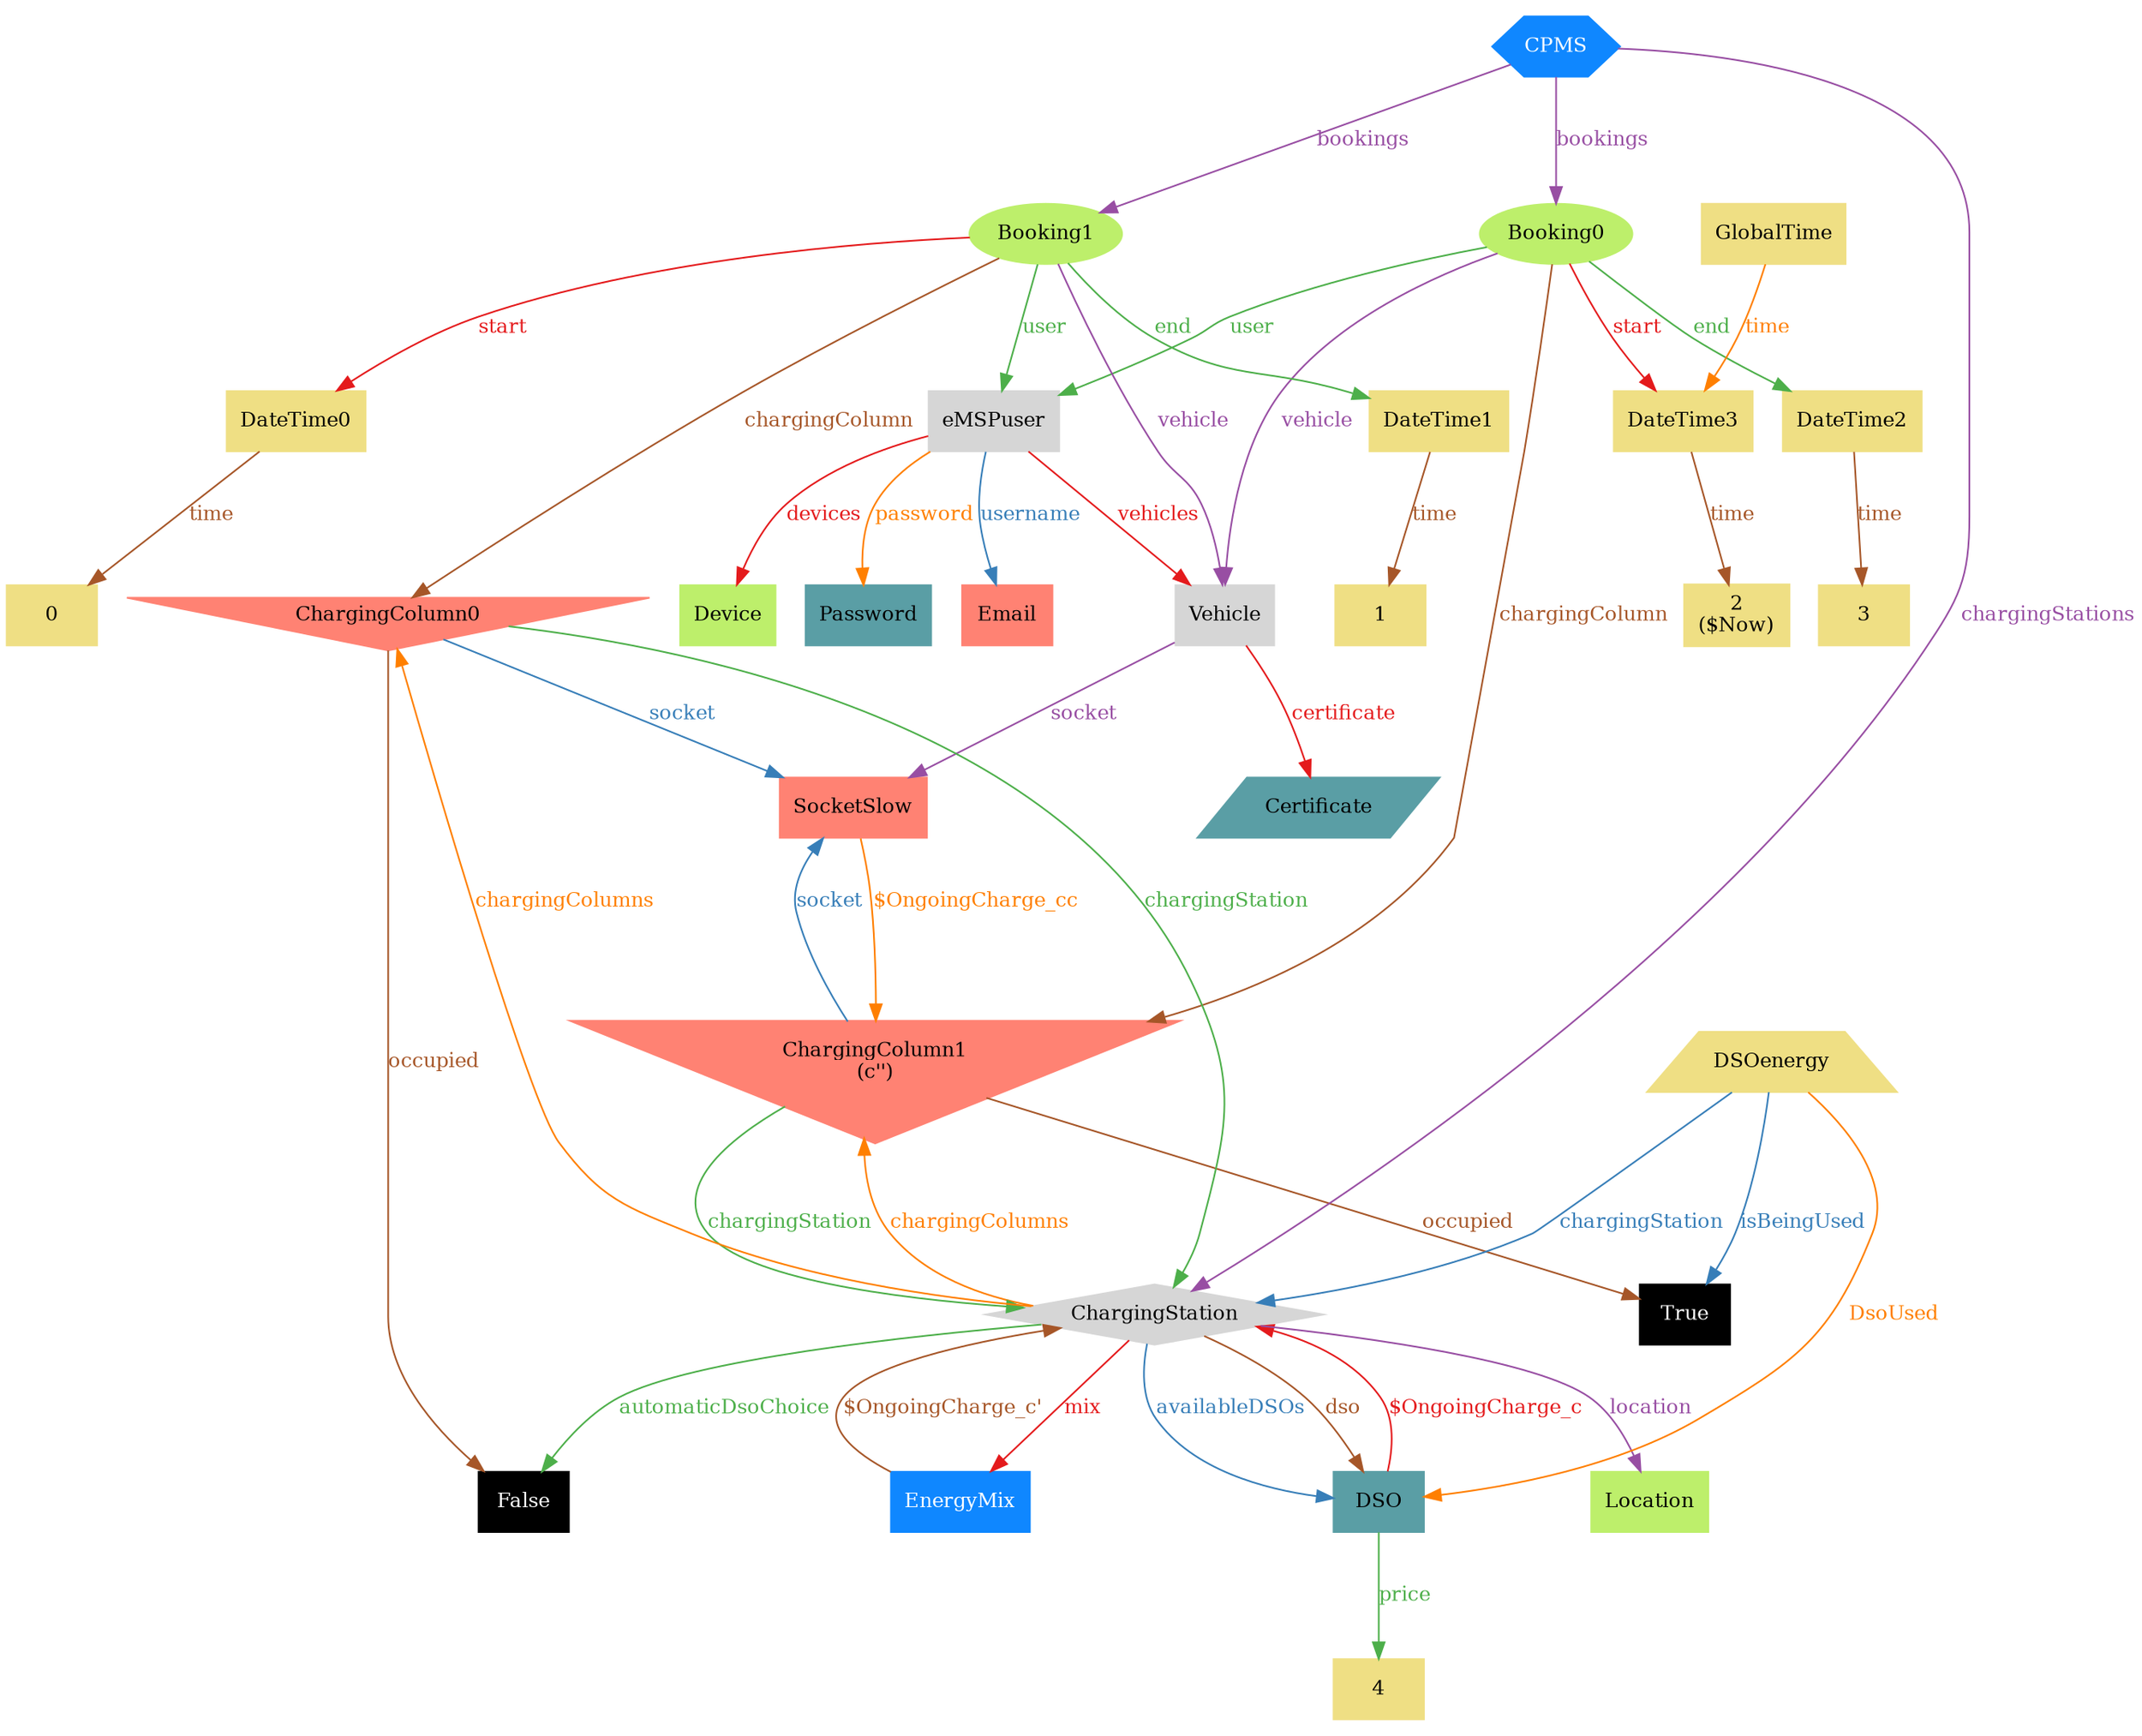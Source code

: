 digraph "ongoingCharge" {
    ratio="0.9";
    graph [fontsize=12]
    node [fontsize=12]
    edge [fontsize=12]
    rankdir=TB;
    "N19" -> "N18" [uuid = "<DSO, ChargingStation>", color = "#e41a1c", fontcolor = "#e41a1c", style = "solid", label = "$OngoingCharge_c", dir = "back", weight = "1"]
    "N19" -> "N17" [uuid = "<EnergyMix, ChargingStation>", color = "#a65628", fontcolor = "#a65628", style = "solid", label = "$OngoingCharge_c'", dir = "back", weight = "1"]
    "N21" -> "N20" [uuid = "<SocketSlow, ChargingColumn1>", color = "#ff7f00", fontcolor = "#ff7f00", style = "solid", label = "$OngoingCharge_cc", dir = "forward", weight = "1"]
    "N19" -> "N16" [uuid = "<ChargingStation, False>", color = "#4daf4a", fontcolor = "#4daf4a", style = "solid", label = "automaticDsoChoice", dir = "forward", weight = "1"]
    "N19" -> "N18" [uuid = "<ChargingStation, DSO>", color = "#377eb8", fontcolor = "#377eb8", style = "solid", label = "availableDSOs", dir = "forward", weight = "1"]
    "N27" -> "N25" [uuid = "<CPMS, Booking0>", color = "#984ea3", fontcolor = "#984ea3", style = "solid", label = "bookings", dir = "forward", weight = "1"]
    "N27" -> "N26" [uuid = "<CPMS, Booking1>", color = "#984ea3", fontcolor = "#984ea3", style = "solid", label = "bookings", dir = "forward", weight = "1"]
    "N23" -> "N15" [uuid = "<Vehicle, Certificate>", color = "#e41a1c", fontcolor = "#e41a1c", style = "solid", label = "certificate", dir = "forward", weight = "1"]
    "N25" -> "N20" [uuid = "<Booking0, ChargingColumn1>", color = "#a65628", fontcolor = "#a65628", style = "solid", label = "chargingColumn", dir = "forward", weight = "1"]
    "N26" -> "N22" [uuid = "<Booking1, ChargingColumn0>", color = "#a65628", fontcolor = "#a65628", style = "solid", label = "chargingColumn", dir = "forward", weight = "1"]
    "N22" -> "N19" [uuid = "<ChargingStation, ChargingColumn0>", color = "#ff7f00", fontcolor = "#ff7f00", style = "solid", label = "chargingColumns", dir = "back", weight = "1"]
    "N20" -> "N19" [uuid = "<ChargingStation, ChargingColumn1>", color = "#ff7f00", fontcolor = "#ff7f00", style = "solid", label = "chargingColumns", dir = "back", weight = "1"]
    "N22" -> "N19" [uuid = "<ChargingColumn0, ChargingStation>", color = "#4daf4a", fontcolor = "#4daf4a", style = "solid", label = "chargingStation", dir = "forward", weight = "1"]
    "N20" -> "N19" [uuid = "<ChargingColumn1, ChargingStation>", color = "#4daf4a", fontcolor = "#4daf4a", style = "solid", label = "chargingStation", dir = "forward", weight = "1"]
    "N28" -> "N19" [uuid = "<DSOenergy, ChargingStation>", color = "#377eb8", fontcolor = "#377eb8", style = "solid", label = "chargingStation", dir = "forward", weight = "1"]
    "N27" -> "N19" [uuid = "<CPMS, ChargingStation>", color = "#984ea3", fontcolor = "#984ea3", style = "solid", label = "chargingStations", dir = "forward", weight = "1"]
    "N24" -> "N14" [uuid = "<eMSPuser, Device>", color = "#e41a1c", fontcolor = "#e41a1c", style = "solid", label = "devices", dir = "forward", weight = "1"]
    "N19" -> "N18" [uuid = "<ChargingStation, DSO>", color = "#a65628", fontcolor = "#a65628", style = "solid", label = "dso", dir = "forward", weight = "1"]
    "N28" -> "N18" [uuid = "<DSOenergy, DSO>", color = "#ff7f00", fontcolor = "#ff7f00", style = "solid", label = "DsoUsed", dir = "forward", weight = "1"]
    "N25" -> "N5" [uuid = "<Booking0, DateTime2>", color = "#4daf4a", fontcolor = "#4daf4a", style = "solid", label = "end", dir = "forward", weight = "1"]
    "N26" -> "N7" [uuid = "<Booking1, DateTime1>", color = "#4daf4a", fontcolor = "#4daf4a", style = "solid", label = "end", dir = "forward", weight = "1"]
    "N28" -> "N13" [uuid = "<DSOenergy, True>", color = "#377eb8", fontcolor = "#377eb8", style = "solid", label = "isBeingUsed", dir = "forward", weight = "1"]
    "N19" -> "N12" [uuid = "<ChargingStation, Location>", color = "#984ea3", fontcolor = "#984ea3", style = "solid", label = "location", dir = "forward", weight = "1"]
    "N19" -> "N17" [uuid = "<ChargingStation, EnergyMix>", color = "#e41a1c", fontcolor = "#e41a1c", style = "solid", label = "mix", dir = "forward", weight = "1"]
    "N22" -> "N16" [uuid = "<ChargingColumn0, False>", color = "#a65628", fontcolor = "#a65628", style = "solid", label = "occupied", dir = "forward", weight = "1"]
    "N20" -> "N13" [uuid = "<ChargingColumn1, True>", color = "#a65628", fontcolor = "#a65628", style = "solid", label = "occupied", dir = "forward", weight = "1"]
    "N24" -> "N11" [uuid = "<eMSPuser, Password>", color = "#ff7f00", fontcolor = "#ff7f00", style = "solid", label = "password", dir = "forward", weight = "1"]
    "N18" -> "N10" [uuid = "<DSO, 4>", color = "#4daf4a", fontcolor = "#4daf4a", style = "solid", label = "price", dir = "forward", weight = "1"]
    "N22" -> "N21" [uuid = "<ChargingColumn0, SocketSlow>", color = "#377eb8", fontcolor = "#377eb8", style = "solid", label = "socket", dir = "forward", weight = "1"]
    "N21" -> "N20" [uuid = "<ChargingColumn1, SocketSlow>", color = "#377eb8", fontcolor = "#377eb8", style = "solid", label = "socket", dir = "back", weight = "1"]
    "N23" -> "N21" [uuid = "<Vehicle, SocketSlow>", color = "#984ea3", fontcolor = "#984ea3", style = "solid", label = "socket", dir = "forward", weight = "1"]
    "N25" -> "N2" [uuid = "<Booking0, DateTime3>", color = "#e41a1c", fontcolor = "#e41a1c", style = "solid", label = "start", dir = "forward", weight = "1"]
    "N26" -> "N9" [uuid = "<Booking1, DateTime0>", color = "#e41a1c", fontcolor = "#e41a1c", style = "solid", label = "start", dir = "forward", weight = "1"]
    "N9" -> "N8" [uuid = "<DateTime0, 0>", color = "#a65628", fontcolor = "#a65628", style = "solid", label = "time", dir = "forward", weight = "1"]
    "N7" -> "N6" [uuid = "<DateTime1, 1>", color = "#a65628", fontcolor = "#a65628", style = "solid", label = "time", dir = "forward", weight = "1"]
    "N5" -> "N4" [uuid = "<DateTime2, 3>", color = "#a65628", fontcolor = "#a65628", style = "solid", label = "time", dir = "forward", weight = "1"]
    "N2" -> "N1" [uuid = "<DateTime3, 2>", color = "#a65628", fontcolor = "#a65628", style = "solid", label = "time", dir = "forward", weight = "1"]
    "N3" -> "N2" [uuid = "<GlobalTime, DateTime3>", color = "#ff7f00", fontcolor = "#ff7f00", style = "solid", label = "time", dir = "forward", weight = "1"]
    "N25" -> "N24" [uuid = "<Booking0, eMSPuser>", color = "#4daf4a", fontcolor = "#4daf4a", style = "solid", label = "user", dir = "forward", weight = "1"]
    "N26" -> "N24" [uuid = "<Booking1, eMSPuser>", color = "#4daf4a", fontcolor = "#4daf4a", style = "solid", label = "user", dir = "forward", weight = "1"]
    "N24" -> "N0" [uuid = "<eMSPuser, Email>", color = "#377eb8", fontcolor = "#377eb8", style = "solid", label = "username", dir = "forward", weight = "1"]
    "N25" -> "N23" [uuid = "<Booking0, Vehicle>", color = "#984ea3", fontcolor = "#984ea3", style = "solid", label = "vehicle", dir = "forward", weight = "1"]
    "N26" -> "N23" [uuid = "<Booking1, Vehicle>", color = "#984ea3", fontcolor = "#984ea3", style = "solid", label = "vehicle", dir = "forward", weight = "1"]
    "N24" -> "N23" [uuid = "<eMSPuser, Vehicle>", color = "#e41a1c", fontcolor = "#e41a1c", style = "solid", label = "vehicles", dir = "forward", weight = "1"]
    "N0" [uuid="Email", label="Email", color="#ff8273", fontcolor = "#000000", shape = "box", style = "filled, solid"]
    "N1" [uuid="2", label="2\n($Now)", color="#efdf84", fontcolor = "#000000", shape = "box", style = "filled, bold"]
    "N2" [uuid="DateTime3", label="DateTime3", color="#efdf84", fontcolor = "#000000", shape = "box", style = "filled, solid"]
    "N3" [uuid="GlobalTime", label="GlobalTime", color="#efdf84", fontcolor = "#000000", shape = "box", style = "filled, solid"]
    "N4" [uuid="3", label="3", color="#efdf84", fontcolor = "#000000", shape = "box", style = "filled, solid"]
    "N5" [uuid="DateTime2", label="DateTime2", color="#efdf84", fontcolor = "#000000", shape = "box", style = "filled, solid"]
    "N6" [uuid="1", label="1", color="#efdf84", fontcolor = "#000000", shape = "box", style = "filled, solid"]
    "N7" [uuid="DateTime1", label="DateTime1", color="#efdf84", fontcolor = "#000000", shape = "box", style = "filled, solid"]
    "N8" [uuid="0", label="0", color="#efdf84", fontcolor = "#000000", shape = "box", style = "filled, solid"]
    "N9" [uuid="DateTime0", label="DateTime0", color="#efdf84", fontcolor = "#000000", shape = "box", style = "filled, solid"]
    "N10" [uuid="4", label="4", color="#efdf84", fontcolor = "#000000", shape = "box", style = "filled, solid"]
    "N11" [uuid="Password", label="Password", color="#5a9ea5", fontcolor = "#000000", shape = "box", style = "filled, solid"]
    "N12" [uuid="Location", label="Location", color="#bdef6b", fontcolor = "#000000", shape = "box", style = "filled, solid"]
    "N13" [uuid="True", label="True", color="#000000", fontcolor = "#FFFFFF", shape = "box", style = "filled, solid"]
    "N14" [uuid="Device", label="Device", color="#bdef6b", fontcolor = "#000000", shape = "box", style = "filled, solid"]
    "N15" [uuid="Certificate", label="Certificate", color="#5a9ea5", fontcolor = "#000000", shape = "parallelogram", style = "filled, solid"]
    "N16" [uuid="False", label="False", color="#000000", fontcolor = "#FFFFFF", shape = "box", style = "filled, solid"]
    "N17" [uuid="EnergyMix", label="EnergyMix", color="#0f87ff", fontcolor = "#ffffff", shape = "box", style = "filled, solid"]
    "N18" [uuid="DSO", label="DSO", color="#5a9ea5", fontcolor = "#000000", shape = "box", style = "filled, solid"]
    "N19" [uuid="ChargingStation", label="ChargingStation", color="#d6d6d6", fontcolor = "#000000", shape = "Mdiamond", style = "filled, solid"]
    "N20" [uuid="ChargingColumn1", label="ChargingColumn1\n(c'')", color="#ff8273", fontcolor = "#000000", shape = "invtriangle", style = "filled, bold"]
    "N21" [uuid="SocketSlow", label="SocketSlow", color="#ff8273", fontcolor = "#000000", shape = "box", style = "filled, solid"]
    "N22" [uuid="ChargingColumn0", label="ChargingColumn0", color="#ff8273", fontcolor = "#000000", shape = "invtriangle", style = "filled, solid"]
    "N23" [uuid="Vehicle", label="Vehicle", color="#d6d6d6", fontcolor = "#000000", shape = "box", style = "filled, solid"]
    "N24" [uuid="eMSPuser", label="eMSPuser", color="#d6d6d6", fontcolor = "#000000", shape = "box", style = "filled, solid"]
    "N25" [uuid="Booking0", label="Booking0", color="#bdef6b", fontcolor = "#000000", shape = "ellipse", style = "filled, solid"]
    "N26" [uuid="Booking1", label="Booking1", color="#bdef6b", fontcolor = "#000000", shape = "ellipse", style = "filled, solid"]
    "N27" [uuid="CPMS", label="CPMS", color="#0f87ff", fontcolor = "#ffffff", shape = "hexagon", style = "filled, solid"]
    "N28" [uuid="DSOenergy", label="DSOenergy", color="#efdf84", fontcolor = "#000000", shape = "trapezium", style = "filled, solid"]
}
